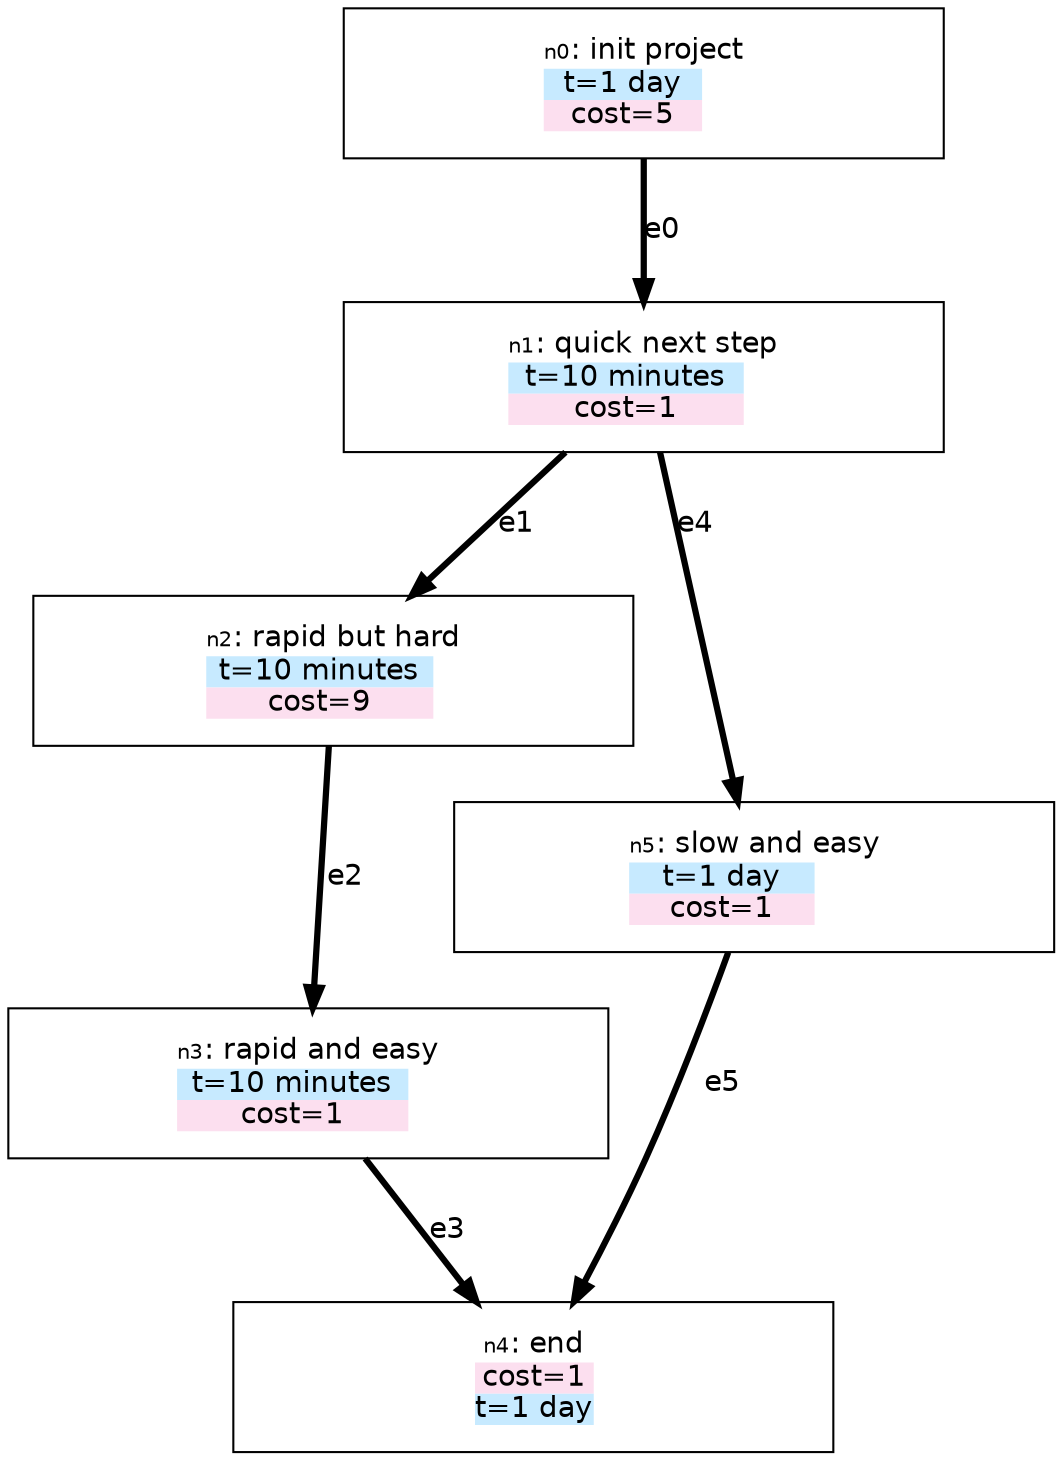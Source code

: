digraph {

    graph [fontname = "helvetica" rankdir="TB" ranksep=0.75 nodesep=0.5];
    node [fontname = "helvetica" shape = "box" width=2.5 style=filled];
    edge [fontname = "helvetica" penwidth=3 color="#000000"];

    n0 [width=4 height=1 label=< <TABLE BORDER="0" CELLPADDING="0" CELLSPACING="0">
    <TR>
        <TD COLSPAN="2"><FONT POINT-SIZE="10">n0</FONT>: init project</TD>
    </TR>
    
        
           <TR>
<TD BGCOLOR="#C7EAFF"><FONT COLOR="#000000">t=1 day</FONT></TD>
</TR>
        
           <TR>
<TD BGCOLOR="#FCDFEF"><FONT COLOR="#000000">cost=5</FONT></TD>
</TR>
        
    
   </TABLE>
> fillcolor="#FFFFFF"]
    n1 [width=4 height=1 label=< <TABLE BORDER="0" CELLPADDING="0" CELLSPACING="0">
    <TR>
        <TD COLSPAN="2"><FONT POINT-SIZE="10">n1</FONT>: quick next step</TD>
    </TR>
    
        
           <TR>
<TD BGCOLOR="#C7EAFF"><FONT COLOR="#000000">t=10 minutes</FONT></TD>
</TR>
        
           <TR>
<TD BGCOLOR="#FCDFEF"><FONT COLOR="#000000">cost=1</FONT></TD>
</TR>
        
    
   </TABLE>
> fillcolor="#FFFFFF"]
    n2 [width=4 height=1 label=< <TABLE BORDER="0" CELLPADDING="0" CELLSPACING="0">
    <TR>
        <TD COLSPAN="2"><FONT POINT-SIZE="10">n2</FONT>: rapid but hard</TD>
    </TR>
    
        
           <TR>
<TD BGCOLOR="#C7EAFF"><FONT COLOR="#000000">t=10 minutes</FONT></TD>
</TR>
        
           <TR>
<TD BGCOLOR="#FCDFEF"><FONT COLOR="#000000">cost=9</FONT></TD>
</TR>
        
    
   </TABLE>
> fillcolor="#FFFFFF"]
    n3 [width=4 height=1 label=< <TABLE BORDER="0" CELLPADDING="0" CELLSPACING="0">
    <TR>
        <TD COLSPAN="2"><FONT POINT-SIZE="10">n3</FONT>: rapid and easy</TD>
    </TR>
    
        
           <TR>
<TD BGCOLOR="#C7EAFF"><FONT COLOR="#000000">t=10 minutes</FONT></TD>
</TR>
        
           <TR>
<TD BGCOLOR="#FCDFEF"><FONT COLOR="#000000">cost=1</FONT></TD>
</TR>
        
    
   </TABLE>
> fillcolor="#FFFFFF"]
    n4 [width=4 height=1 label=< <TABLE BORDER="0" CELLPADDING="0" CELLSPACING="0">
    <TR>
        <TD COLSPAN="2"><FONT POINT-SIZE="10">n4</FONT>: end</TD>
    </TR>
    
        
           <TR>
<TD BGCOLOR="#FCDFEF"><FONT COLOR="#000000">cost=1</FONT></TD>
</TR>
        
           <TR>
<TD BGCOLOR="#C7EAFF"><FONT COLOR="#000000">t=1 day</FONT></TD>
</TR>
        
    
   </TABLE>
> fillcolor="#FFFFFF"]
    n5 [width=4 height=1 label=< <TABLE BORDER="0" CELLPADDING="0" CELLSPACING="0">
    <TR>
        <TD COLSPAN="2"><FONT POINT-SIZE="10">n5</FONT>: slow and easy</TD>
    </TR>
    
        
           <TR>
<TD BGCOLOR="#C7EAFF"><FONT COLOR="#000000">t=1 day</FONT></TD>
</TR>
        
           <TR>
<TD BGCOLOR="#FCDFEF"><FONT COLOR="#000000">cost=1</FONT></TD>
</TR>
        
    
   </TABLE>
> fillcolor="#FFFFFF"]

    "n0" -> "n1" [label="e0"];
    "n1" -> "n2" [label="e1"];
    "n2" -> "n3" [label="e2"];
    "n3" -> "n4" [label="e3"];
    "n1" -> "n5" [label="e4"];
    "n5" -> "n4" [label="e5"];

}